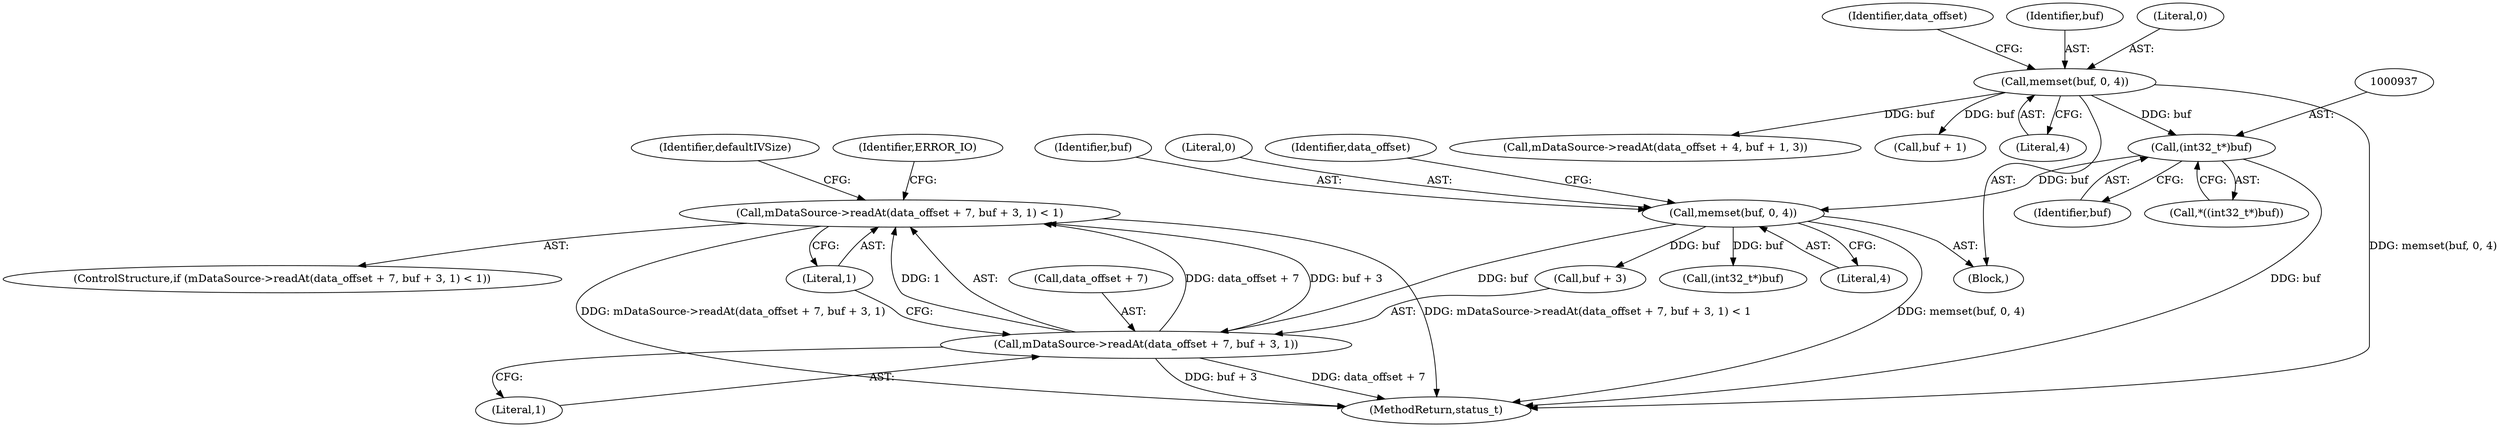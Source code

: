 digraph "0_Android_f81038006b4c59a5a148dcad887371206033c28f_2@API" {
"1000951" [label="(Call,mDataSource->readAt(data_offset + 7, buf + 3, 1) < 1)"];
"1000952" [label="(Call,mDataSource->readAt(data_offset + 7, buf + 3, 1))"];
"1000946" [label="(Call,memset(buf, 0, 4))"];
"1000936" [label="(Call,(int32_t*)buf)"];
"1000913" [label="(Call,memset(buf, 0, 4))"];
"1000951" [label="(Call,mDataSource->readAt(data_offset + 7, buf + 3, 1) < 1)"];
"1000969" [label="(Call,(int32_t*)buf)"];
"1000921" [label="(Identifier,data_offset)"];
"1000950" [label="(ControlStructure,if (mDataSource->readAt(data_offset + 7, buf + 3, 1) < 1))"];
"1003289" [label="(MethodReturn,status_t)"];
"1000919" [label="(Call,mDataSource->readAt(data_offset + 4, buf + 1, 3))"];
"1000923" [label="(Call,buf + 1)"];
"1000938" [label="(Identifier,buf)"];
"1000966" [label="(Identifier,defaultIVSize)"];
"1000959" [label="(Literal,1)"];
"1000914" [label="(Identifier,buf)"];
"1000963" [label="(Identifier,ERROR_IO)"];
"1000956" [label="(Call,buf + 3)"];
"1000948" [label="(Literal,0)"];
"1000949" [label="(Literal,4)"];
"1000960" [label="(Literal,1)"];
"1000954" [label="(Identifier,data_offset)"];
"1000936" [label="(Call,(int32_t*)buf)"];
"1000947" [label="(Identifier,buf)"];
"1000915" [label="(Literal,0)"];
"1000900" [label="(Block,)"];
"1000952" [label="(Call,mDataSource->readAt(data_offset + 7, buf + 3, 1))"];
"1000913" [label="(Call,memset(buf, 0, 4))"];
"1000946" [label="(Call,memset(buf, 0, 4))"];
"1000916" [label="(Literal,4)"];
"1000935" [label="(Call,*((int32_t*)buf))"];
"1000953" [label="(Call,data_offset + 7)"];
"1000951" -> "1000950"  [label="AST: "];
"1000951" -> "1000960"  [label="CFG: "];
"1000952" -> "1000951"  [label="AST: "];
"1000960" -> "1000951"  [label="AST: "];
"1000963" -> "1000951"  [label="CFG: "];
"1000966" -> "1000951"  [label="CFG: "];
"1000951" -> "1003289"  [label="DDG: mDataSource->readAt(data_offset + 7, buf + 3, 1)"];
"1000951" -> "1003289"  [label="DDG: mDataSource->readAt(data_offset + 7, buf + 3, 1) < 1"];
"1000952" -> "1000951"  [label="DDG: data_offset + 7"];
"1000952" -> "1000951"  [label="DDG: buf + 3"];
"1000952" -> "1000951"  [label="DDG: 1"];
"1000952" -> "1000959"  [label="CFG: "];
"1000953" -> "1000952"  [label="AST: "];
"1000956" -> "1000952"  [label="AST: "];
"1000959" -> "1000952"  [label="AST: "];
"1000960" -> "1000952"  [label="CFG: "];
"1000952" -> "1003289"  [label="DDG: data_offset + 7"];
"1000952" -> "1003289"  [label="DDG: buf + 3"];
"1000946" -> "1000952"  [label="DDG: buf"];
"1000946" -> "1000900"  [label="AST: "];
"1000946" -> "1000949"  [label="CFG: "];
"1000947" -> "1000946"  [label="AST: "];
"1000948" -> "1000946"  [label="AST: "];
"1000949" -> "1000946"  [label="AST: "];
"1000954" -> "1000946"  [label="CFG: "];
"1000946" -> "1003289"  [label="DDG: memset(buf, 0, 4)"];
"1000936" -> "1000946"  [label="DDG: buf"];
"1000946" -> "1000956"  [label="DDG: buf"];
"1000946" -> "1000969"  [label="DDG: buf"];
"1000936" -> "1000935"  [label="AST: "];
"1000936" -> "1000938"  [label="CFG: "];
"1000937" -> "1000936"  [label="AST: "];
"1000938" -> "1000936"  [label="AST: "];
"1000935" -> "1000936"  [label="CFG: "];
"1000936" -> "1003289"  [label="DDG: buf"];
"1000913" -> "1000936"  [label="DDG: buf"];
"1000913" -> "1000900"  [label="AST: "];
"1000913" -> "1000916"  [label="CFG: "];
"1000914" -> "1000913"  [label="AST: "];
"1000915" -> "1000913"  [label="AST: "];
"1000916" -> "1000913"  [label="AST: "];
"1000921" -> "1000913"  [label="CFG: "];
"1000913" -> "1003289"  [label="DDG: memset(buf, 0, 4)"];
"1000913" -> "1000919"  [label="DDG: buf"];
"1000913" -> "1000923"  [label="DDG: buf"];
}

